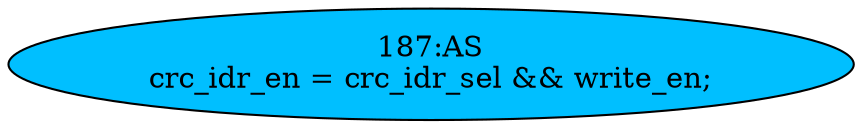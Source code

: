 strict digraph "" {
	node [label="\N"];
	"187:AS"	 [ast="<pyverilog.vparser.ast.Assign object at 0x7fba378b3c50>",
		def_var="['crc_idr_en']",
		fillcolor=deepskyblue,
		label="187:AS
crc_idr_en = crc_idr_sel && write_en;",
		statements="[]",
		style=filled,
		typ=Assign,
		use_var="['crc_idr_sel', 'write_en']"];
}
